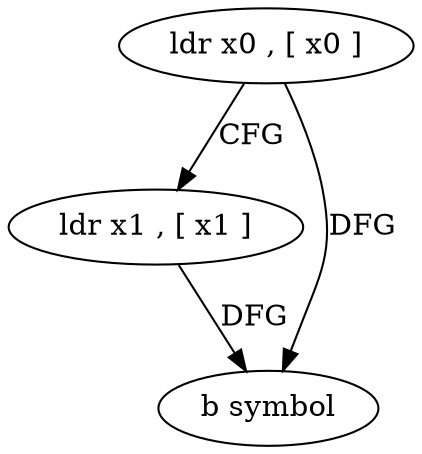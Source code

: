digraph "func" {
"4252900" [label = "ldr x0 , [ x0 ]" ]
"4252904" [label = "ldr x1 , [ x1 ]" ]
"4252908" [label = "b symbol" ]
"4252900" -> "4252904" [ label = "CFG" ]
"4252900" -> "4252908" [ label = "DFG" ]
"4252904" -> "4252908" [ label = "DFG" ]
}
